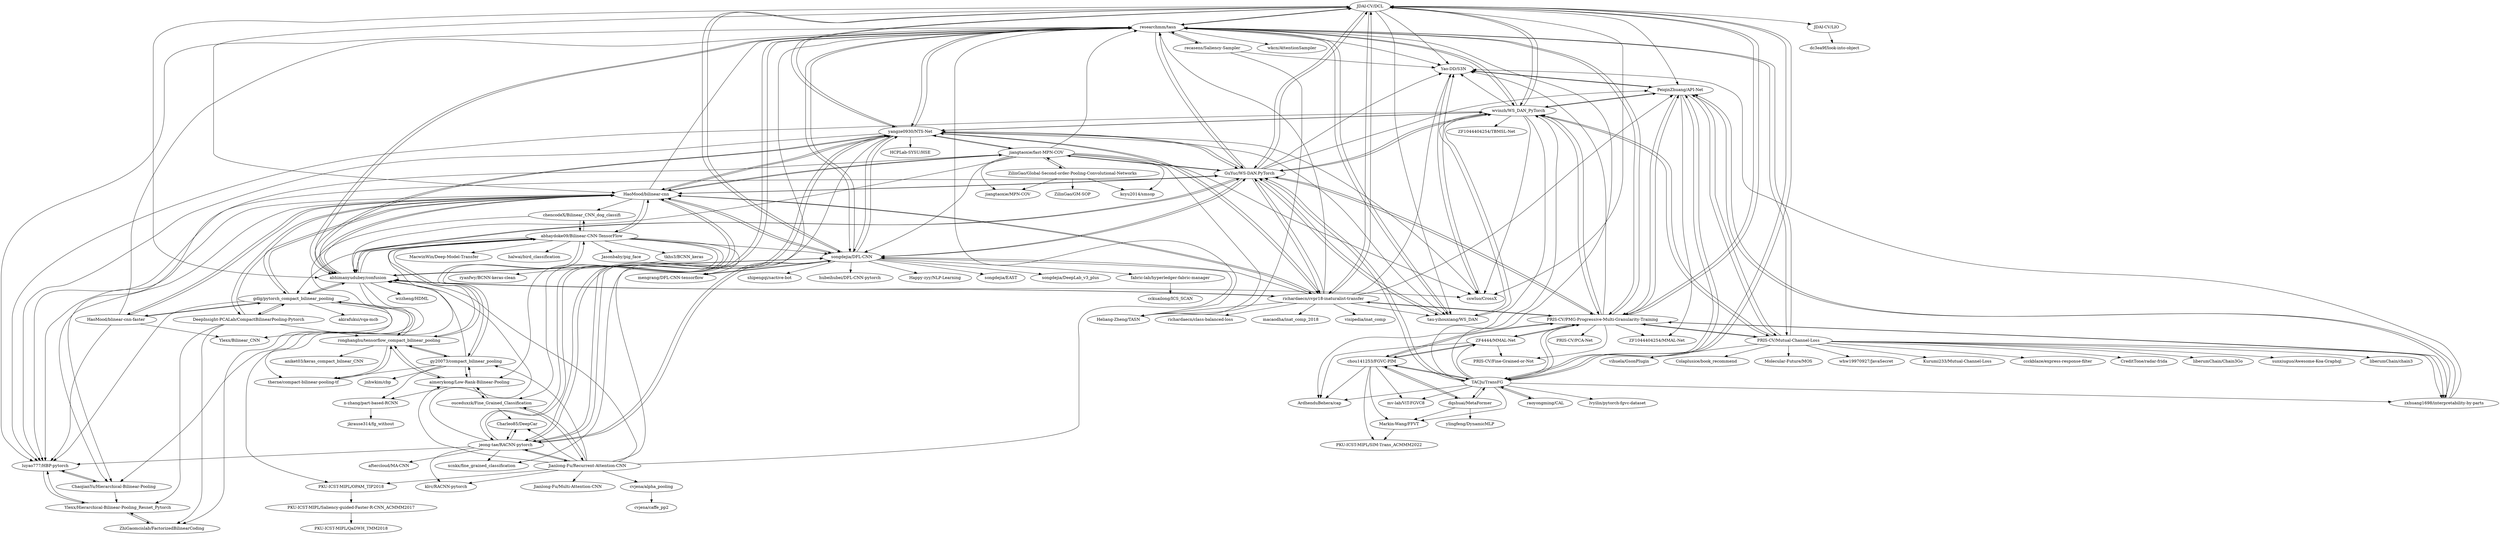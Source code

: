 digraph G {
"JDAI-CV/DCL" -> "researchmm/tasn"
"JDAI-CV/DCL" -> "yangze0930/NTS-Net"
"JDAI-CV/DCL" -> "GuYuc/WS-DAN.PyTorch"
"JDAI-CV/DCL" -> "wvinzh/WS_DAN_PyTorch"
"JDAI-CV/DCL" -> "PRIS-CV/PMG-Progressive-Multi-Granularity-Training"
"JDAI-CV/DCL" -> "songdejia/DFL-CNN"
"JDAI-CV/DCL" -> "cswluo/CrossX"
"JDAI-CV/DCL" -> "TACJu/TransFG"
"JDAI-CV/DCL" -> "tau-yihouxiang/WS_DAN"
"JDAI-CV/DCL" -> "abhimanyudubey/confusion"
"JDAI-CV/DCL" -> "richardaecn/cvpr18-inaturalist-transfer"
"JDAI-CV/DCL" -> "Yao-DD/S3N"
"JDAI-CV/DCL" -> "PeiqinZhuang/API-Net"
"JDAI-CV/DCL" -> "JDAI-CV/LIO"
"JDAI-CV/DCL" -> "HaoMood/bilinear-cnn"
"PeiqinZhuang/API-Net" -> "PRIS-CV/PMG-Progressive-Multi-Granularity-Training"
"PeiqinZhuang/API-Net" -> "Yao-DD/S3N"
"PeiqinZhuang/API-Net" -> "zxhuang1698/interpretability-by-parts"
"PeiqinZhuang/API-Net" -> "ZF1044404254/MMAL-Net"
"PeiqinZhuang/API-Net" -> "PRIS-CV/Mutual-Channel-Loss"
"PeiqinZhuang/API-Net" -> "TACJu/TransFG"
"PeiqinZhuang/API-Net" -> "wvinzh/WS_DAN_PyTorch"
"wvinzh/WS_DAN_PyTorch" -> "GuYuc/WS-DAN.PyTorch"
"wvinzh/WS_DAN_PyTorch" -> "tau-yihouxiang/WS_DAN"
"wvinzh/WS_DAN_PyTorch" -> "researchmm/tasn"
"wvinzh/WS_DAN_PyTorch" -> "PRIS-CV/PMG-Progressive-Multi-Granularity-Training"
"wvinzh/WS_DAN_PyTorch" -> "yangze0930/NTS-Net"
"wvinzh/WS_DAN_PyTorch" -> "JDAI-CV/DCL"
"wvinzh/WS_DAN_PyTorch" -> "Yao-DD/S3N"
"wvinzh/WS_DAN_PyTorch" -> "PRIS-CV/Mutual-Channel-Loss"
"wvinzh/WS_DAN_PyTorch" -> "PeiqinZhuang/API-Net"
"wvinzh/WS_DAN_PyTorch" -> "ZF1044404254/TBMSL-Net"
"wvinzh/WS_DAN_PyTorch" -> "cswluo/CrossX"
"wvinzh/WS_DAN_PyTorch" -> "ArdhenduBehera/cap"
"wvinzh/WS_DAN_PyTorch" -> "luyao777/HBP-pytorch"
"songdejia/DFL-CNN" -> "yangze0930/NTS-Net"
"songdejia/DFL-CNN" -> "mengrang/DFL-CNN-tensorflow"
"songdejia/DFL-CNN" -> "researchmm/tasn"
"songdejia/DFL-CNN" -> "abhimanyudubey/confusion"
"songdejia/DFL-CNN" -> "songdejia/DeepLab_v3_plus"
"songdejia/DFL-CNN" -> "HaoMood/bilinear-cnn"
"songdejia/DFL-CNN" -> "shipengqi/sactive-bot" ["e"=1]
"songdejia/DFL-CNN" -> "jeong-tae/RACNN-pytorch"
"songdejia/DFL-CNN" -> "fabric-lab/hyperledger-fabric-manager"
"songdejia/DFL-CNN" -> "hubeihubei/DFL-CNN-pytorch"
"songdejia/DFL-CNN" -> "JDAI-CV/DCL"
"songdejia/DFL-CNN" -> "Happy-zyy/NLP-Learning" ["e"=1]
"songdejia/DFL-CNN" -> "GuYuc/WS-DAN.PyTorch"
"songdejia/DFL-CNN" -> "songdejia/EAST" ["e"=1]
"PRIS-CV/PMG-Progressive-Multi-Granularity-Training" -> "PeiqinZhuang/API-Net"
"PRIS-CV/PMG-Progressive-Multi-Granularity-Training" -> "PRIS-CV/Mutual-Channel-Loss"
"PRIS-CV/PMG-Progressive-Multi-Granularity-Training" -> "wvinzh/WS_DAN_PyTorch"
"PRIS-CV/PMG-Progressive-Multi-Granularity-Training" -> "PRIS-CV/PCA-Net"
"PRIS-CV/PMG-Progressive-Multi-Granularity-Training" -> "zxhuang1698/interpretability-by-parts"
"PRIS-CV/PMG-Progressive-Multi-Granularity-Training" -> "TACJu/TransFG"
"PRIS-CV/PMG-Progressive-Multi-Granularity-Training" -> "researchmm/tasn"
"PRIS-CV/PMG-Progressive-Multi-Granularity-Training" -> "Yao-DD/S3N"
"PRIS-CV/PMG-Progressive-Multi-Granularity-Training" -> "GuYuc/WS-DAN.PyTorch"
"PRIS-CV/PMG-Progressive-Multi-Granularity-Training" -> "JDAI-CV/DCL"
"PRIS-CV/PMG-Progressive-Multi-Granularity-Training" -> "ZF1044404254/MMAL-Net"
"PRIS-CV/PMG-Progressive-Multi-Granularity-Training" -> "PRIS-CV/Fine-Grained-or-Not"
"PRIS-CV/PMG-Progressive-Multi-Granularity-Training" -> "chou141253/FGVC-PIM"
"PRIS-CV/PMG-Progressive-Multi-Granularity-Training" -> "richardaecn/cvpr18-inaturalist-transfer"
"PRIS-CV/PMG-Progressive-Multi-Granularity-Training" -> "ZF4444/MMAL-Net"
"raoyongming/CAL" -> "TACJu/TransFG"
"luyao777/HBP-pytorch" -> "Ylexx/Hierarchical-Bilinear-Pooling_Resnet_Pytorch"
"luyao777/HBP-pytorch" -> "ChaojianYu/Hierarchical-Bilinear-Pooling"
"jeong-tae/RACNN-pytorch" -> "Charleo85/DeepCar"
"jeong-tae/RACNN-pytorch" -> "klrc/RACNN-pytorch"
"jeong-tae/RACNN-pytorch" -> "Jianlong-Fu/Recurrent-Attention-CNN"
"jeong-tae/RACNN-pytorch" -> "songdejia/DFL-CNN"
"jeong-tae/RACNN-pytorch" -> "researchmm/tasn"
"jeong-tae/RACNN-pytorch" -> "HaoMood/bilinear-cnn"
"jeong-tae/RACNN-pytorch" -> "yangze0930/NTS-Net"
"jeong-tae/RACNN-pytorch" -> "luyao777/HBP-pytorch"
"jeong-tae/RACNN-pytorch" -> "xcnkx/fine_grained_classification"
"jeong-tae/RACNN-pytorch" -> "aftercloud/MA-CNN"
"jeong-tae/RACNN-pytorch" -> "abhimanyudubey/confusion"
"DeepInsight-PCALab/CompactBilinearPooling-Pytorch" -> "gdlg/pytorch_compact_bilinear_pooling"
"DeepInsight-PCALab/CompactBilinearPooling-Pytorch" -> "Ylexx/Hierarchical-Bilinear-Pooling_Resnet_Pytorch"
"DeepInsight-PCALab/CompactBilinearPooling-Pytorch" -> "HaoMood/bilinear-cnn"
"DeepInsight-PCALab/CompactBilinearPooling-Pytorch" -> "ZhiGaomcislab/FactorizedBilinearCoding"
"DeepInsight-PCALab/CompactBilinearPooling-Pytorch" -> "ronghanghu/tensorflow_compact_bilinear_pooling"
"HaoMood/bilinear-cnn" -> "HaoMood/blinear-cnn-faster"
"HaoMood/bilinear-cnn" -> "abhimanyudubey/confusion"
"HaoMood/bilinear-cnn" -> "gdlg/pytorch_compact_bilinear_pooling"
"HaoMood/bilinear-cnn" -> "yangze0930/NTS-Net"
"HaoMood/bilinear-cnn" -> "songdejia/DFL-CNN"
"HaoMood/bilinear-cnn" -> "abhaydoke09/Bilinear-CNN-TensorFlow"
"HaoMood/bilinear-cnn" -> "DeepInsight-PCALab/CompactBilinearPooling-Pytorch"
"HaoMood/bilinear-cnn" -> "jeong-tae/RACNN-pytorch"
"HaoMood/bilinear-cnn" -> "luyao777/HBP-pytorch"
"HaoMood/bilinear-cnn" -> "jiangtaoxie/fast-MPN-COV"
"HaoMood/bilinear-cnn" -> "researchmm/tasn"
"HaoMood/bilinear-cnn" -> "ChaojianYu/Hierarchical-Bilinear-Pooling"
"HaoMood/bilinear-cnn" -> "chencodeX/Bilinear_CNN_dog_classifi"
"HaoMood/bilinear-cnn" -> "richardaecn/cvpr18-inaturalist-transfer"
"HaoMood/bilinear-cnn" -> "GuYuc/WS-DAN.PyTorch"
"gdlg/pytorch_compact_bilinear_pooling" -> "DeepInsight-PCALab/CompactBilinearPooling-Pytorch"
"gdlg/pytorch_compact_bilinear_pooling" -> "HaoMood/bilinear-cnn"
"gdlg/pytorch_compact_bilinear_pooling" -> "ronghanghu/tensorflow_compact_bilinear_pooling"
"gdlg/pytorch_compact_bilinear_pooling" -> "luyao777/HBP-pytorch"
"gdlg/pytorch_compact_bilinear_pooling" -> "abhimanyudubey/confusion"
"gdlg/pytorch_compact_bilinear_pooling" -> "ZhiGaomcislab/FactorizedBilinearCoding"
"gdlg/pytorch_compact_bilinear_pooling" -> "HaoMood/blinear-cnn-faster"
"gdlg/pytorch_compact_bilinear_pooling" -> "akirafukui/vqa-mcb" ["e"=1]
"gy20073/compact_bilinear_pooling" -> "aimerykong/Low-Rank-Bilinear-Pooling"
"gy20073/compact_bilinear_pooling" -> "jnhwkim/cbp" ["e"=1]
"gy20073/compact_bilinear_pooling" -> "ronghanghu/tensorflow_compact_bilinear_pooling"
"gy20073/compact_bilinear_pooling" -> "abhaydoke09/Bilinear-CNN-TensorFlow"
"gy20073/compact_bilinear_pooling" -> "therne/compact-bilinear-pooling-tf"
"gy20073/compact_bilinear_pooling" -> "n-zhang/part-based-RCNN"
"gy20073/compact_bilinear_pooling" -> "abhimanyudubey/confusion"
"researchmm/tasn" -> "JDAI-CV/DCL"
"researchmm/tasn" -> "yangze0930/NTS-Net"
"researchmm/tasn" -> "Heliang-Zheng/TASN"
"researchmm/tasn" -> "songdejia/DFL-CNN"
"researchmm/tasn" -> "GuYuc/WS-DAN.PyTorch"
"researchmm/tasn" -> "wkcn/AttentionSampler"
"researchmm/tasn" -> "wvinzh/WS_DAN_PyTorch"
"researchmm/tasn" -> "tau-yihouxiang/WS_DAN"
"researchmm/tasn" -> "recasens/Saliency-Sampler"
"researchmm/tasn" -> "abhimanyudubey/confusion"
"researchmm/tasn" -> "PRIS-CV/PMG-Progressive-Multi-Granularity-Training"
"researchmm/tasn" -> "Yao-DD/S3N"
"researchmm/tasn" -> "jeong-tae/RACNN-pytorch"
"researchmm/tasn" -> "PRIS-CV/Mutual-Channel-Loss"
"researchmm/tasn" -> "luyao777/HBP-pytorch"
"yangze0930/NTS-Net" -> "JDAI-CV/DCL"
"yangze0930/NTS-Net" -> "GuYuc/WS-DAN.PyTorch"
"yangze0930/NTS-Net" -> "researchmm/tasn"
"yangze0930/NTS-Net" -> "songdejia/DFL-CNN"
"yangze0930/NTS-Net" -> "abhimanyudubey/confusion"
"yangze0930/NTS-Net" -> "HaoMood/bilinear-cnn"
"yangze0930/NTS-Net" -> "wvinzh/WS_DAN_PyTorch"
"yangze0930/NTS-Net" -> "richardaecn/cvpr18-inaturalist-transfer"
"yangze0930/NTS-Net" -> "jiangtaoxie/fast-MPN-COV"
"yangze0930/NTS-Net" -> "jeong-tae/RACNN-pytorch"
"yangze0930/NTS-Net" -> "tau-yihouxiang/WS_DAN"
"yangze0930/NTS-Net" -> "luyao777/HBP-pytorch"
"yangze0930/NTS-Net" -> "cswluo/CrossX"
"yangze0930/NTS-Net" -> "HCPLab-SYSU/HSE"
"yangze0930/NTS-Net" -> "xcnkx/fine_grained_classification"
"GuYuc/WS-DAN.PyTorch" -> "tau-yihouxiang/WS_DAN"
"GuYuc/WS-DAN.PyTorch" -> "wvinzh/WS_DAN_PyTorch"
"GuYuc/WS-DAN.PyTorch" -> "yangze0930/NTS-Net"
"GuYuc/WS-DAN.PyTorch" -> "JDAI-CV/DCL"
"GuYuc/WS-DAN.PyTorch" -> "researchmm/tasn"
"GuYuc/WS-DAN.PyTorch" -> "PRIS-CV/PMG-Progressive-Multi-Granularity-Training"
"GuYuc/WS-DAN.PyTorch" -> "songdejia/DFL-CNN"
"GuYuc/WS-DAN.PyTorch" -> "abhimanyudubey/confusion"
"GuYuc/WS-DAN.PyTorch" -> "jiangtaoxie/fast-MPN-COV"
"GuYuc/WS-DAN.PyTorch" -> "richardaecn/cvpr18-inaturalist-transfer"
"GuYuc/WS-DAN.PyTorch" -> "luyao777/HBP-pytorch"
"GuYuc/WS-DAN.PyTorch" -> "PeiqinZhuang/API-Net"
"GuYuc/WS-DAN.PyTorch" -> "HaoMood/bilinear-cnn"
"GuYuc/WS-DAN.PyTorch" -> "Yao-DD/S3N"
"GuYuc/WS-DAN.PyTorch" -> "TACJu/TransFG"
"PRIS-CV/Mutual-Channel-Loss" -> "PRIS-CV/PMG-Progressive-Multi-Granularity-Training"
"PRIS-CV/Mutual-Channel-Loss" -> "Kurumi233/Mutual-Channel-Loss"
"PRIS-CV/Mutual-Channel-Loss" -> "PeiqinZhuang/API-Net"
"PRIS-CV/Mutual-Channel-Loss" -> "wvinzh/WS_DAN_PyTorch"
"PRIS-CV/Mutual-Channel-Loss" -> "ccckblaze/express-response-filter" ["e"=1]
"PRIS-CV/Mutual-Channel-Loss" -> "researchmm/tasn"
"PRIS-CV/Mutual-Channel-Loss" -> "CreditTone/radar-frida" ["e"=1]
"PRIS-CV/Mutual-Channel-Loss" -> "liberumChain/Chain3Go" ["e"=1]
"PRIS-CV/Mutual-Channel-Loss" -> "sunxiuguo/Awesome-Koa-Graphql"
"PRIS-CV/Mutual-Channel-Loss" -> "liberumChain/chain3" ["e"=1]
"PRIS-CV/Mutual-Channel-Loss" -> "vihuela/GsonPlugin" ["e"=1]
"PRIS-CV/Mutual-Channel-Loss" -> "Colaplusice/book_recommend" ["e"=1]
"PRIS-CV/Mutual-Channel-Loss" -> "zxhuang1698/interpretability-by-parts"
"PRIS-CV/Mutual-Channel-Loss" -> "Molecular-Future/MOS" ["e"=1]
"PRIS-CV/Mutual-Channel-Loss" -> "whw19970927/JavaSecret" ["e"=1]
"mengrang/DFL-CNN-tensorflow" -> "songdejia/DFL-CNN"
"JDAI-CV/LIO" -> "dc3ea9f/look-into-object"
"chencodeX/Bilinear_CNN_dog_classifi" -> "abhaydoke09/Bilinear-CNN-TensorFlow"
"chencodeX/Bilinear_CNN_dog_classifi" -> "Ylexx/Bilinear_CNN"
"HaoMood/blinear-cnn-faster" -> "HaoMood/bilinear-cnn"
"HaoMood/blinear-cnn-faster" -> "Ylexx/Bilinear_CNN"
"HaoMood/blinear-cnn-faster" -> "gdlg/pytorch_compact_bilinear_pooling"
"HaoMood/blinear-cnn-faster" -> "luyao777/HBP-pytorch"
"HaoMood/blinear-cnn-faster" -> "researchmm/tasn"
"abhaydoke09/Bilinear-CNN-TensorFlow" -> "chencodeX/Bilinear_CNN_dog_classifi"
"abhaydoke09/Bilinear-CNN-TensorFlow" -> "HaoMood/bilinear-cnn"
"abhaydoke09/Bilinear-CNN-TensorFlow" -> "gy20073/compact_bilinear_pooling"
"abhaydoke09/Bilinear-CNN-TensorFlow" -> "ronghanghu/tensorflow_compact_bilinear_pooling"
"abhaydoke09/Bilinear-CNN-TensorFlow" -> "mengrang/DFL-CNN-tensorflow"
"abhaydoke09/Bilinear-CNN-TensorFlow" -> "Jasonbaby/pig_face"
"abhaydoke09/Bilinear-CNN-TensorFlow" -> "ouceduxzk/Fine_Grained_Classification"
"abhaydoke09/Bilinear-CNN-TensorFlow" -> "abhimanyudubey/confusion"
"abhaydoke09/Bilinear-CNN-TensorFlow" -> "songdejia/DFL-CNN"
"abhaydoke09/Bilinear-CNN-TensorFlow" -> "MacwinWin/Deep-Model-Transfer"
"abhaydoke09/Bilinear-CNN-TensorFlow" -> "halwai/bird_classification"
"abhaydoke09/Bilinear-CNN-TensorFlow" -> "gdlg/pytorch_compact_bilinear_pooling"
"abhaydoke09/Bilinear-CNN-TensorFlow" -> "aimerykong/Low-Rank-Bilinear-Pooling"
"abhaydoke09/Bilinear-CNN-TensorFlow" -> "tkhs3/BCNN_keras"
"abhaydoke09/Bilinear-CNN-TensorFlow" -> "therne/compact-bilinear-pooling-tf"
"TACJu/TransFG" -> "chou141253/FGVC-PIM"
"TACJu/TransFG" -> "PRIS-CV/PMG-Progressive-Multi-Granularity-Training"
"TACJu/TransFG" -> "PeiqinZhuang/API-Net"
"TACJu/TransFG" -> "Markin-Wang/FFVT"
"TACJu/TransFG" -> "raoyongming/CAL"
"TACJu/TransFG" -> "ArdhenduBehera/cap"
"TACJu/TransFG" -> "JDAI-CV/DCL"
"TACJu/TransFG" -> "dqshuai/MetaFormer"
"TACJu/TransFG" -> "GuYuc/WS-DAN.PyTorch"
"TACJu/TransFG" -> "ZF4444/MMAL-Net"
"TACJu/TransFG" -> "mv-lab/ViT-FGVC8"
"TACJu/TransFG" -> "zxhuang1698/interpretability-by-parts"
"TACJu/TransFG" -> "wvinzh/WS_DAN_PyTorch"
"TACJu/TransFG" -> "lvyilin/pytorch-fgvc-dataset"
"TACJu/TransFG" -> "researchmm/tasn"
"aimerykong/Low-Rank-Bilinear-Pooling" -> "gy20073/compact_bilinear_pooling"
"aimerykong/Low-Rank-Bilinear-Pooling" -> "ouceduxzk/Fine_Grained_Classification"
"aimerykong/Low-Rank-Bilinear-Pooling" -> "ronghanghu/tensorflow_compact_bilinear_pooling"
"aimerykong/Low-Rank-Bilinear-Pooling" -> "n-zhang/part-based-RCNN"
"ronghanghu/tensorflow_compact_bilinear_pooling" -> "therne/compact-bilinear-pooling-tf"
"ronghanghu/tensorflow_compact_bilinear_pooling" -> "gy20073/compact_bilinear_pooling"
"ronghanghu/tensorflow_compact_bilinear_pooling" -> "gdlg/pytorch_compact_bilinear_pooling"
"ronghanghu/tensorflow_compact_bilinear_pooling" -> "aniket03/keras_compact_bilnear_CNN"
"ronghanghu/tensorflow_compact_bilinear_pooling" -> "abhaydoke09/Bilinear-CNN-TensorFlow"
"ronghanghu/tensorflow_compact_bilinear_pooling" -> "aimerykong/Low-Rank-Bilinear-Pooling"
"recasens/Saliency-Sampler" -> "researchmm/tasn"
"recasens/Saliency-Sampler" -> "Heliang-Zheng/TASN"
"recasens/Saliency-Sampler" -> "Yao-DD/S3N"
"ouceduxzk/Fine_Grained_Classification" -> "Jianlong-Fu/Recurrent-Attention-CNN"
"ouceduxzk/Fine_Grained_Classification" -> "Charleo85/DeepCar"
"ouceduxzk/Fine_Grained_Classification" -> "aimerykong/Low-Rank-Bilinear-Pooling"
"ZF4444/MMAL-Net" -> "ArdhenduBehera/cap"
"ZF4444/MMAL-Net" -> "chou141253/FGVC-PIM"
"ZF4444/MMAL-Net" -> "PRIS-CV/Fine-Grained-or-Not"
"ZF4444/MMAL-Net" -> "PRIS-CV/PMG-Progressive-Multi-Granularity-Training"
"cswluo/CrossX" -> "Yao-DD/S3N"
"richardaecn/cvpr18-inaturalist-transfer" -> "yangze0930/NTS-Net"
"richardaecn/cvpr18-inaturalist-transfer" -> "macaodha/inat_comp_2018" ["e"=1]
"richardaecn/cvpr18-inaturalist-transfer" -> "PRIS-CV/PMG-Progressive-Multi-Granularity-Training"
"richardaecn/cvpr18-inaturalist-transfer" -> "Heliang-Zheng/TASN"
"richardaecn/cvpr18-inaturalist-transfer" -> "abhimanyudubey/confusion"
"richardaecn/cvpr18-inaturalist-transfer" -> "researchmm/tasn"
"richardaecn/cvpr18-inaturalist-transfer" -> "songdejia/DFL-CNN"
"richardaecn/cvpr18-inaturalist-transfer" -> "GuYuc/WS-DAN.PyTorch"
"richardaecn/cvpr18-inaturalist-transfer" -> "JDAI-CV/DCL"
"richardaecn/cvpr18-inaturalist-transfer" -> "HaoMood/bilinear-cnn"
"richardaecn/cvpr18-inaturalist-transfer" -> "visipedia/inat_comp" ["e"=1]
"richardaecn/cvpr18-inaturalist-transfer" -> "richardaecn/class-balanced-loss" ["e"=1]
"richardaecn/cvpr18-inaturalist-transfer" -> "tau-yihouxiang/WS_DAN"
"richardaecn/cvpr18-inaturalist-transfer" -> "Yao-DD/S3N"
"richardaecn/cvpr18-inaturalist-transfer" -> "PeiqinZhuang/API-Net"
"zxhuang1698/interpretability-by-parts" -> "Yao-DD/S3N"
"zxhuang1698/interpretability-by-parts" -> "PeiqinZhuang/API-Net"
"zxhuang1698/interpretability-by-parts" -> "PRIS-CV/PMG-Progressive-Multi-Granularity-Training"
"Jianlong-Fu/Recurrent-Attention-CNN" -> "jeong-tae/RACNN-pytorch"
"Jianlong-Fu/Recurrent-Attention-CNN" -> "ouceduxzk/Fine_Grained_Classification"
"Jianlong-Fu/Recurrent-Attention-CNN" -> "Charleo85/DeepCar"
"Jianlong-Fu/Recurrent-Attention-CNN" -> "klrc/RACNN-pytorch"
"Jianlong-Fu/Recurrent-Attention-CNN" -> "Jianlong-Fu/Multi-Attention-CNN"
"Jianlong-Fu/Recurrent-Attention-CNN" -> "aimerykong/Low-Rank-Bilinear-Pooling"
"Jianlong-Fu/Recurrent-Attention-CNN" -> "songdejia/DFL-CNN"
"Jianlong-Fu/Recurrent-Attention-CNN" -> "abhimanyudubey/confusion"
"Jianlong-Fu/Recurrent-Attention-CNN" -> "gy20073/compact_bilinear_pooling"
"Jianlong-Fu/Recurrent-Attention-CNN" -> "researchmm/tasn"
"Jianlong-Fu/Recurrent-Attention-CNN" -> "cvjena/alpha_pooling"
"Jianlong-Fu/Recurrent-Attention-CNN" -> "PKU-ICST-MIPL/OPAM_TIP2018"
"jiangtaoxie/fast-MPN-COV" -> "ZilinGao/Global-Second-order-Pooling-Convolutional-Networks"
"jiangtaoxie/fast-MPN-COV" -> "jiangtaoxie/MPN-COV"
"jiangtaoxie/fast-MPN-COV" -> "yangze0930/NTS-Net"
"jiangtaoxie/fast-MPN-COV" -> "HaoMood/bilinear-cnn"
"jiangtaoxie/fast-MPN-COV" -> "ChaojianYu/Hierarchical-Bilinear-Pooling"
"jiangtaoxie/fast-MPN-COV" -> "GuYuc/WS-DAN.PyTorch"
"jiangtaoxie/fast-MPN-COV" -> "songdejia/DFL-CNN"
"jiangtaoxie/fast-MPN-COV" -> "kcyu2014/smsop"
"jiangtaoxie/fast-MPN-COV" -> "cswluo/CrossX"
"jiangtaoxie/fast-MPN-COV" -> "Heliang-Zheng/TASN"
"jiangtaoxie/fast-MPN-COV" -> "researchmm/tasn"
"jiangtaoxie/fast-MPN-COV" -> "abhimanyudubey/confusion"
"PKU-ICST-MIPL/OPAM_TIP2018" -> "PKU-ICST-MIPL/Saliency-guided-Faster-R-CNN_ACMMM2017"
"PKU-ICST-MIPL/Saliency-guided-Faster-R-CNN_ACMMM2017" -> "PKU-ICST-MIPL/QaDWH_TMM2018"
"chou141253/FGVC-PIM" -> "TACJu/TransFG"
"chou141253/FGVC-PIM" -> "dqshuai/MetaFormer"
"chou141253/FGVC-PIM" -> "Markin-Wang/FFVT"
"chou141253/FGVC-PIM" -> "ArdhenduBehera/cap"
"chou141253/FGVC-PIM" -> "PKU-ICST-MIPL/SIM-Trans_ACMMM2022"
"chou141253/FGVC-PIM" -> "PRIS-CV/PMG-Progressive-Multi-Granularity-Training"
"chou141253/FGVC-PIM" -> "mv-lab/ViT-FGVC8"
"chou141253/FGVC-PIM" -> "ZF4444/MMAL-Net"
"Yao-DD/S3N" -> "cswluo/CrossX"
"Yao-DD/S3N" -> "PeiqinZhuang/API-Net"
"ZilinGao/Global-Second-order-Pooling-Convolutional-Networks" -> "jiangtaoxie/fast-MPN-COV"
"ZilinGao/Global-Second-order-Pooling-Convolutional-Networks" -> "jiangtaoxie/MPN-COV"
"ZilinGao/Global-Second-order-Pooling-Convolutional-Networks" -> "ZilinGao/GM-SOP"
"ZilinGao/Global-Second-order-Pooling-Convolutional-Networks" -> "kcyu2014/smsop"
"tau-yihouxiang/WS_DAN" -> "GuYuc/WS-DAN.PyTorch"
"tau-yihouxiang/WS_DAN" -> "wvinzh/WS_DAN_PyTorch"
"tau-yihouxiang/WS_DAN" -> "researchmm/tasn"
"Charleo85/DeepCar" -> "jeong-tae/RACNN-pytorch"
"Ylexx/Hierarchical-Bilinear-Pooling_Resnet_Pytorch" -> "luyao777/HBP-pytorch"
"Ylexx/Hierarchical-Bilinear-Pooling_Resnet_Pytorch" -> "ZhiGaomcislab/FactorizedBilinearCoding"
"abhimanyudubey/confusion" -> "HaoMood/bilinear-cnn"
"abhimanyudubey/confusion" -> "songdejia/DFL-CNN"
"abhimanyudubey/confusion" -> "yangze0930/NTS-Net"
"abhimanyudubey/confusion" -> "researchmm/tasn"
"abhimanyudubey/confusion" -> "ChaojianYu/Hierarchical-Bilinear-Pooling"
"abhimanyudubey/confusion" -> "gdlg/pytorch_compact_bilinear_pooling"
"abhimanyudubey/confusion" -> "PKU-ICST-MIPL/OPAM_TIP2018"
"abhimanyudubey/confusion" -> "richardaecn/cvpr18-inaturalist-transfer"
"abhimanyudubey/confusion" -> "cswluo/CrossX"
"abhimanyudubey/confusion" -> "GuYuc/WS-DAN.PyTorch"
"abhimanyudubey/confusion" -> "abhaydoke09/Bilinear-CNN-TensorFlow"
"abhimanyudubey/confusion" -> "wzzheng/HDML" ["e"=1]
"tkhs3/BCNN_keras" -> "ryanfwy/BCNN-keras-clean"
"ZhiGaomcislab/FactorizedBilinearCoding" -> "Ylexx/Hierarchical-Bilinear-Pooling_Resnet_Pytorch"
"dqshuai/MetaFormer" -> "chou141253/FGVC-PIM"
"dqshuai/MetaFormer" -> "Markin-Wang/FFVT"
"dqshuai/MetaFormer" -> "TACJu/TransFG"
"dqshuai/MetaFormer" -> "ylingfeng/DynamicMLP"
"Markin-Wang/FFVT" -> "PKU-ICST-MIPL/SIM-Trans_ACMMM2022"
"ChaojianYu/Hierarchical-Bilinear-Pooling" -> "luyao777/HBP-pytorch"
"ChaojianYu/Hierarchical-Bilinear-Pooling" -> "Ylexx/Hierarchical-Bilinear-Pooling_Resnet_Pytorch"
"fabric-lab/hyperledger-fabric-manager" -> "cckuailong/ICS_SCAN"
"cvjena/alpha_pooling" -> "cvjena/caffe_pp2"
"n-zhang/part-based-RCNN" -> "jkrause314/fg_without"
"therne/compact-bilinear-pooling-tf" -> "ronghanghu/tensorflow_compact_bilinear_pooling"
"JDAI-CV/DCL" ["l"="34.346,36.537"]
"researchmm/tasn" ["l"="34.354,36.522"]
"yangze0930/NTS-Net" ["l"="34.365,36.515"]
"GuYuc/WS-DAN.PyTorch" ["l"="34.334,36.518"]
"wvinzh/WS_DAN_PyTorch" ["l"="34.327,36.536"]
"PRIS-CV/PMG-Progressive-Multi-Granularity-Training" ["l"="34.321,36.549"]
"songdejia/DFL-CNN" ["l"="34.351,36.504"]
"cswluo/CrossX" ["l"="34.341,36.526"]
"TACJu/TransFG" ["l"="34.303,36.559"]
"tau-yihouxiang/WS_DAN" ["l"="34.321,36.523"]
"abhimanyudubey/confusion" ["l"="34.369,36.496"]
"richardaecn/cvpr18-inaturalist-transfer" ["l"="34.361,36.529"]
"Yao-DD/S3N" ["l"="34.35,36.548"]
"PeiqinZhuang/API-Net" ["l"="34.334,36.556"]
"JDAI-CV/LIO" ["l"="34.393,36.577"]
"HaoMood/bilinear-cnn" ["l"="34.359,36.487"]
"zxhuang1698/interpretability-by-parts" ["l"="34.331,36.572"]
"ZF1044404254/MMAL-Net" ["l"="34.321,36.585"]
"PRIS-CV/Mutual-Channel-Loss" ["l"="34.351,36.564"]
"ZF1044404254/TBMSL-Net" ["l"="34.288,36.524"]
"ArdhenduBehera/cap" ["l"="34.292,36.567"]
"luyao777/HBP-pytorch" ["l"="34.343,36.489"]
"mengrang/DFL-CNN-tensorflow" ["l"="34.386,36.487"]
"songdejia/DeepLab_v3_plus" ["l"="34.321,36.56"]
"shipengqi/sactive-bot" ["l"="-35.141,-17.226"]
"jeong-tae/RACNN-pytorch" ["l"="34.39,36.505"]
"fabric-lab/hyperledger-fabric-manager" ["l"="34.266,36.489"]
"hubeihubei/DFL-CNN-pytorch" ["l"="34.308,36.498"]
"Happy-zyy/NLP-Learning" ["l"="-35.255,-16.935"]
"songdejia/EAST" ["l"="29.529,34.04"]
"PRIS-CV/PCA-Net" ["l"="34.337,36.587"]
"PRIS-CV/Fine-Grained-or-Not" ["l"="34.272,36.537"]
"chou141253/FGVC-PIM" ["l"="34.278,36.564"]
"ZF4444/MMAL-Net" ["l"="34.284,36.549"]
"raoyongming/CAL" ["l"="34.296,36.59"]
"Ylexx/Hierarchical-Bilinear-Pooling_Resnet_Pytorch" ["l"="34.33,36.46"]
"ChaojianYu/Hierarchical-Bilinear-Pooling" ["l"="34.331,36.476"]
"Charleo85/DeepCar" ["l"="34.426,36.494"]
"klrc/RACNN-pytorch" ["l"="34.425,36.507"]
"Jianlong-Fu/Recurrent-Attention-CNN" ["l"="34.409,36.487"]
"xcnkx/fine_grained_classification" ["l"="34.406,36.521"]
"aftercloud/MA-CNN" ["l"="34.433,36.522"]
"DeepInsight-PCALab/CompactBilinearPooling-Pytorch" ["l"="34.353,36.447"]
"gdlg/pytorch_compact_bilinear_pooling" ["l"="34.367,36.461"]
"ZhiGaomcislab/FactorizedBilinearCoding" ["l"="34.333,36.444"]
"ronghanghu/tensorflow_compact_bilinear_pooling" ["l"="34.386,36.439"]
"HaoMood/blinear-cnn-faster" ["l"="34.374,36.476"]
"abhaydoke09/Bilinear-CNN-TensorFlow" ["l"="34.394,36.459"]
"jiangtaoxie/fast-MPN-COV" ["l"="34.327,36.496"]
"chencodeX/Bilinear_CNN_dog_classifi" ["l"="34.398,36.472"]
"akirafukui/vqa-mcb" ["l"="31.671,34.456"]
"gy20073/compact_bilinear_pooling" ["l"="34.406,36.446"]
"aimerykong/Low-Rank-Bilinear-Pooling" ["l"="34.424,36.448"]
"jnhwkim/cbp" ["l"="31.726,34.462"]
"therne/compact-bilinear-pooling-tf" ["l"="34.395,36.427"]
"n-zhang/part-based-RCNN" ["l"="34.434,36.42"]
"Heliang-Zheng/TASN" ["l"="34.378,36.53"]
"wkcn/AttentionSampler" ["l"="34.393,36.539"]
"recasens/Saliency-Sampler" ["l"="34.379,36.55"]
"HCPLab-SYSU/HSE" ["l"="34.417,36.542"]
"Kurumi233/Mutual-Channel-Loss" ["l"="34.371,36.591"]
"ccckblaze/express-response-filter" ["l"="33.133,37.572"]
"CreditTone/radar-frida" ["l"="33.135,37.508"]
"liberumChain/Chain3Go" ["l"="33.145,37.512"]
"sunxiuguo/Awesome-Koa-Graphql" ["l"="34.357,36.6"]
"liberumChain/chain3" ["l"="33.145,37.506"]
"vihuela/GsonPlugin" ["l"="33.167,37.495"]
"Colaplusice/book_recommend" ["l"="33.137,37.499"]
"Molecular-Future/MOS" ["l"="33.179,37.535"]
"whw19970927/JavaSecret" ["l"="33.133,37.487"]
"dc3ea9f/look-into-object" ["l"="34.41,36.592"]
"Ylexx/Bilinear_CNN" ["l"="34.414,36.467"]
"Jasonbaby/pig_face" ["l"="34.416,36.429"]
"ouceduxzk/Fine_Grained_Classification" ["l"="34.432,36.47"]
"MacwinWin/Deep-Model-Transfer" ["l"="34.403,36.415"]
"halwai/bird_classification" ["l"="34.446,36.451"]
"tkhs3/BCNN_keras" ["l"="34.445,36.434"]
"Markin-Wang/FFVT" ["l"="34.259,36.562"]
"dqshuai/MetaFormer" ["l"="34.262,36.578"]
"mv-lab/ViT-FGVC8" ["l"="34.283,36.578"]
"lvyilin/pytorch-fgvc-dataset" ["l"="34.278,36.604"]
"aniket03/keras_compact_bilnear_CNN" ["l"="34.378,36.411"]
"macaodha/inat_comp_2018" ["l"="33.664,36.748"]
"visipedia/inat_comp" ["l"="33.679,36.707"]
"richardaecn/class-balanced-loss" ["l"="33.719,36.676"]
"Jianlong-Fu/Multi-Attention-CNN" ["l"="34.457,36.499"]
"cvjena/alpha_pooling" ["l"="34.462,36.48"]
"PKU-ICST-MIPL/OPAM_TIP2018" ["l"="34.351,36.462"]
"ZilinGao/Global-Second-order-Pooling-Convolutional-Networks" ["l"="34.288,36.473"]
"jiangtaoxie/MPN-COV" ["l"="34.29,36.489"]
"kcyu2014/smsop" ["l"="34.306,36.474"]
"PKU-ICST-MIPL/Saliency-guided-Faster-R-CNN_ACMMM2017" ["l"="34.333,36.429"]
"PKU-ICST-MIPL/QaDWH_TMM2018" ["l"="34.323,36.413"]
"PKU-ICST-MIPL/SIM-Trans_ACMMM2022" ["l"="34.243,36.564"]
"ZilinGao/GM-SOP" ["l"="34.267,36.457"]
"wzzheng/HDML" ["l"="33.618,34.242"]
"ryanfwy/BCNN-keras-clean" ["l"="34.472,36.422"]
"ylingfeng/DynamicMLP" ["l"="34.231,36.595"]
"cckuailong/ICS_SCAN" ["l"="34.226,36.478"]
"cvjena/caffe_pp2" ["l"="34.485,36.479"]
"jkrause314/fg_without" ["l"="34.449,36.4"]
}